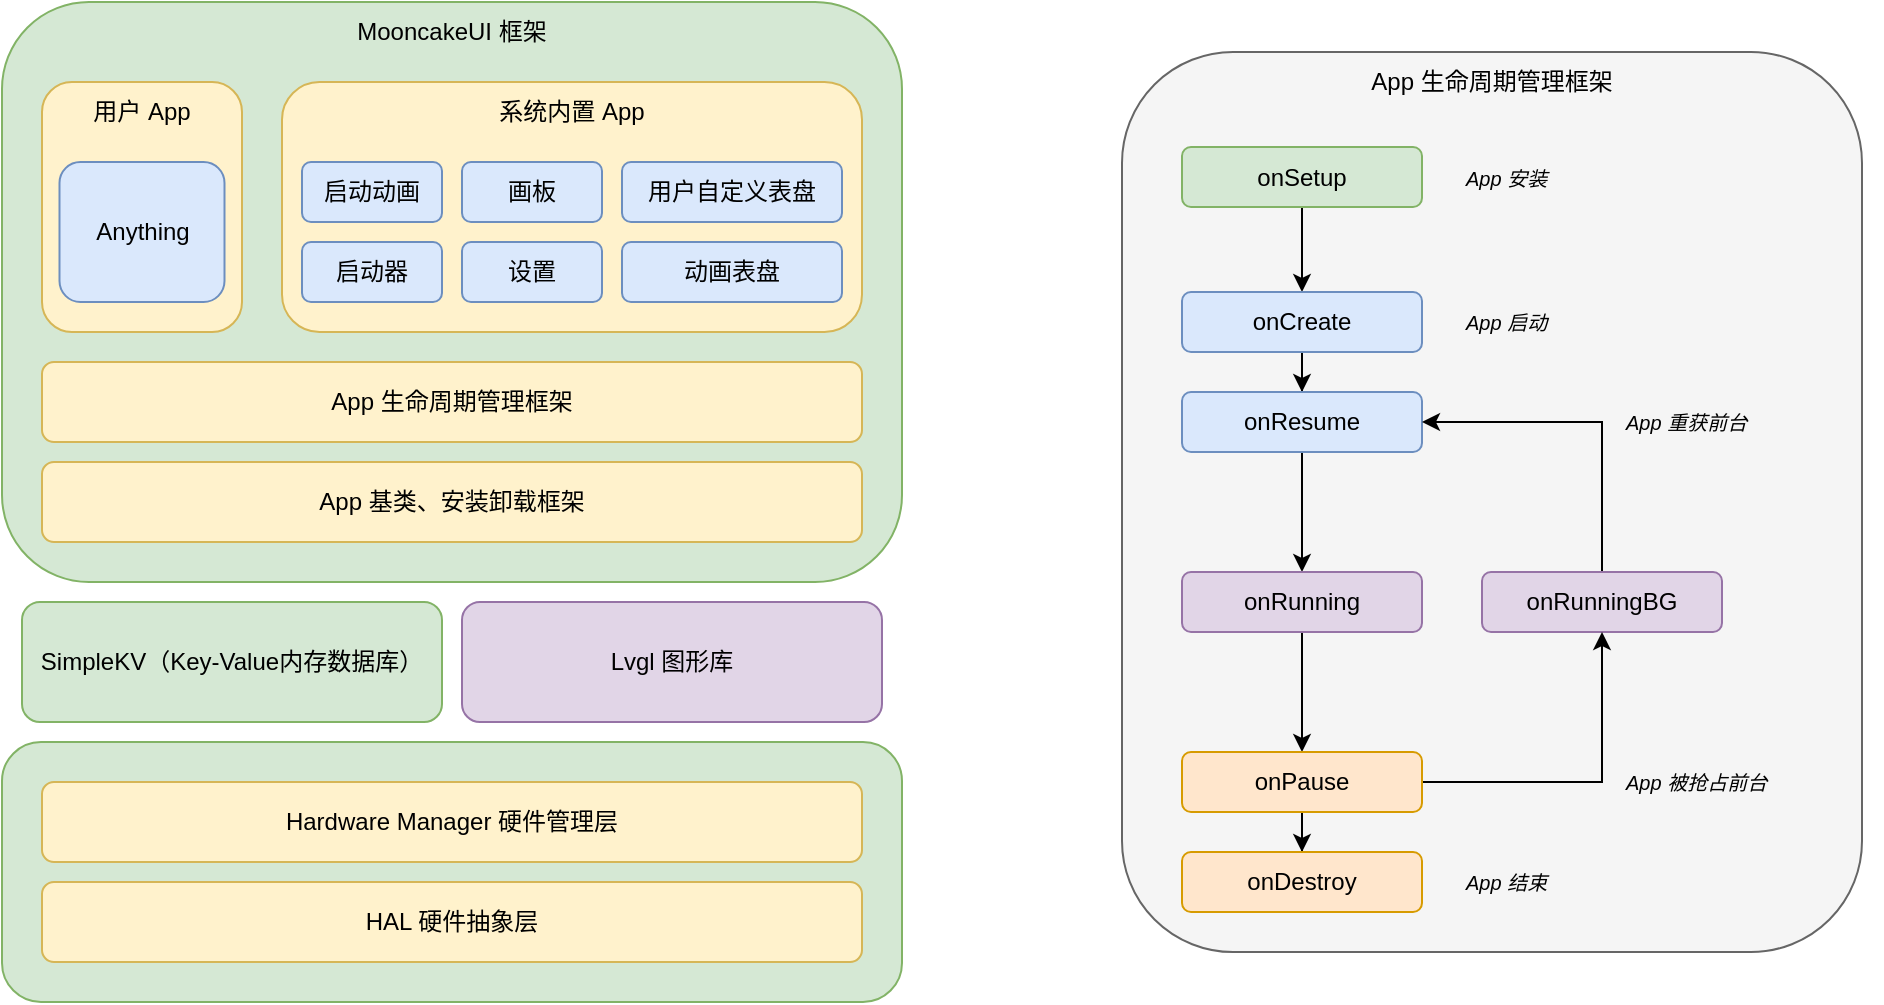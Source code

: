 <mxfile version="21.3.7" type="device">
  <diagram id="PKfgpwBmVT9mVAi820yN" name="第 1 页">
    <mxGraphModel dx="1052" dy="571" grid="1" gridSize="10" guides="1" tooltips="1" connect="1" arrows="1" fold="1" page="1" pageScale="1" pageWidth="3300" pageHeight="4681" math="0" shadow="0">
      <root>
        <mxCell id="0" />
        <mxCell id="1" parent="0" />
        <mxCell id="smReB5II-RdA10IpJIWS-24" value="" style="rounded=1;whiteSpace=wrap;html=1;fillColor=#f5f5f5;fontColor=#333333;strokeColor=#666666;" vertex="1" parent="1">
          <mxGeometry x="1420" y="295" width="370" height="450" as="geometry" />
        </mxCell>
        <mxCell id="rjjlBSl8TxCraREon6u_-1" value="SimpleKV（Key-Value内存数据库）" style="rounded=1;whiteSpace=wrap;html=1;fillColor=#d5e8d4;strokeColor=#82b366;" parent="1" vertex="1">
          <mxGeometry x="870" y="570" width="210" height="60" as="geometry" />
        </mxCell>
        <mxCell id="rjjlBSl8TxCraREon6u_-2" value="Lvgl 图形库" style="rounded=1;whiteSpace=wrap;html=1;fillColor=#e1d5e7;strokeColor=#9673a6;" parent="1" vertex="1">
          <mxGeometry x="1090" y="570" width="210" height="60" as="geometry" />
        </mxCell>
        <mxCell id="rjjlBSl8TxCraREon6u_-4" value="" style="rounded=1;whiteSpace=wrap;html=1;fillColor=#d5e8d4;strokeColor=#82b366;" parent="1" vertex="1">
          <mxGeometry x="860" y="270" width="450" height="290" as="geometry" />
        </mxCell>
        <mxCell id="rjjlBSl8TxCraREon6u_-5" value="MooncakeUI 框架" style="text;html=1;strokeColor=none;fillColor=none;align=center;verticalAlign=middle;whiteSpace=wrap;rounded=0;" parent="1" vertex="1">
          <mxGeometry x="1020" y="270" width="130" height="30" as="geometry" />
        </mxCell>
        <mxCell id="rjjlBSl8TxCraREon6u_-6" value="App 生命周期管理框架" style="rounded=1;whiteSpace=wrap;html=1;fillColor=#fff2cc;strokeColor=#d6b656;" parent="1" vertex="1">
          <mxGeometry x="880" y="450" width="410" height="40" as="geometry" />
        </mxCell>
        <mxCell id="rjjlBSl8TxCraREon6u_-7" value="" style="rounded=1;whiteSpace=wrap;html=1;fillColor=#fff2cc;strokeColor=#d6b656;" parent="1" vertex="1">
          <mxGeometry x="880" y="310" width="100" height="125" as="geometry" />
        </mxCell>
        <mxCell id="rjjlBSl8TxCraREon6u_-8" value="" style="rounded=1;whiteSpace=wrap;html=1;fillColor=#fff2cc;strokeColor=#d6b656;" parent="1" vertex="1">
          <mxGeometry x="1000" y="310" width="290" height="125" as="geometry" />
        </mxCell>
        <mxCell id="rjjlBSl8TxCraREon6u_-9" value="系统内置 App" style="text;html=1;strokeColor=none;fillColor=none;align=center;verticalAlign=middle;whiteSpace=wrap;rounded=0;" parent="1" vertex="1">
          <mxGeometry x="1080" y="310" width="130" height="30" as="geometry" />
        </mxCell>
        <mxCell id="rjjlBSl8TxCraREon6u_-10" value="App 基类、安装卸载框架" style="rounded=1;whiteSpace=wrap;html=1;fillColor=#fff2cc;strokeColor=#d6b656;" parent="1" vertex="1">
          <mxGeometry x="880" y="500" width="410" height="40" as="geometry" />
        </mxCell>
        <mxCell id="rjjlBSl8TxCraREon6u_-12" value="启动动画" style="rounded=1;whiteSpace=wrap;html=1;fillColor=#dae8fc;strokeColor=#6c8ebf;" parent="1" vertex="1">
          <mxGeometry x="1010" y="350" width="70" height="30" as="geometry" />
        </mxCell>
        <mxCell id="rjjlBSl8TxCraREon6u_-13" value="启动器" style="rounded=1;whiteSpace=wrap;html=1;fillColor=#dae8fc;strokeColor=#6c8ebf;" parent="1" vertex="1">
          <mxGeometry x="1010" y="390" width="70" height="30" as="geometry" />
        </mxCell>
        <mxCell id="rjjlBSl8TxCraREon6u_-14" value="动画表盘" style="rounded=1;whiteSpace=wrap;html=1;fillColor=#dae8fc;strokeColor=#6c8ebf;" parent="1" vertex="1">
          <mxGeometry x="1170" y="390" width="110" height="30" as="geometry" />
        </mxCell>
        <mxCell id="rjjlBSl8TxCraREon6u_-15" value="用户自定义表盘" style="rounded=1;whiteSpace=wrap;html=1;fillColor=#dae8fc;strokeColor=#6c8ebf;" parent="1" vertex="1">
          <mxGeometry x="1170" y="350" width="110" height="30" as="geometry" />
        </mxCell>
        <mxCell id="rjjlBSl8TxCraREon6u_-16" value="画板" style="rounded=1;whiteSpace=wrap;html=1;fillColor=#dae8fc;strokeColor=#6c8ebf;" parent="1" vertex="1">
          <mxGeometry x="1090" y="350" width="70" height="30" as="geometry" />
        </mxCell>
        <mxCell id="rjjlBSl8TxCraREon6u_-17" value="设置" style="rounded=1;whiteSpace=wrap;html=1;fillColor=#dae8fc;strokeColor=#6c8ebf;" parent="1" vertex="1">
          <mxGeometry x="1090" y="390" width="70" height="30" as="geometry" />
        </mxCell>
        <mxCell id="rjjlBSl8TxCraREon6u_-18" value="用户 App" style="text;html=1;strokeColor=none;fillColor=none;align=center;verticalAlign=middle;whiteSpace=wrap;rounded=0;" parent="1" vertex="1">
          <mxGeometry x="865" y="310" width="130" height="30" as="geometry" />
        </mxCell>
        <mxCell id="rjjlBSl8TxCraREon6u_-20" value="Anything" style="rounded=1;whiteSpace=wrap;html=1;fillColor=#dae8fc;strokeColor=#6c8ebf;" parent="1" vertex="1">
          <mxGeometry x="888.75" y="350" width="82.5" height="70" as="geometry" />
        </mxCell>
        <mxCell id="rjjlBSl8TxCraREon6u_-21" value="" style="rounded=1;whiteSpace=wrap;html=1;fillColor=#d5e8d4;strokeColor=#82b366;" parent="1" vertex="1">
          <mxGeometry x="860" y="640" width="450" height="130" as="geometry" />
        </mxCell>
        <mxCell id="rjjlBSl8TxCraREon6u_-22" value="HAL 硬件抽象层" style="rounded=1;whiteSpace=wrap;html=1;fillColor=#fff2cc;strokeColor=#d6b656;" parent="1" vertex="1">
          <mxGeometry x="880" y="710" width="410" height="40" as="geometry" />
        </mxCell>
        <mxCell id="rjjlBSl8TxCraREon6u_-23" value="Hardware Manager 硬件管理层" style="rounded=1;whiteSpace=wrap;html=1;fillColor=#fff2cc;strokeColor=#d6b656;" parent="1" vertex="1">
          <mxGeometry x="880" y="660" width="410" height="40" as="geometry" />
        </mxCell>
        <mxCell id="smReB5II-RdA10IpJIWS-9" value="" style="edgeStyle=orthogonalEdgeStyle;rounded=0;orthogonalLoop=1;jettySize=auto;html=1;" edge="1" parent="1" source="smReB5II-RdA10IpJIWS-1" target="smReB5II-RdA10IpJIWS-2">
          <mxGeometry relative="1" as="geometry" />
        </mxCell>
        <mxCell id="smReB5II-RdA10IpJIWS-1" value="onSetup" style="rounded=1;whiteSpace=wrap;html=1;fillColor=#d5e8d4;strokeColor=#82b366;" vertex="1" parent="1">
          <mxGeometry x="1450" y="342.5" width="120" height="30" as="geometry" />
        </mxCell>
        <mxCell id="smReB5II-RdA10IpJIWS-12" value="" style="edgeStyle=orthogonalEdgeStyle;rounded=0;orthogonalLoop=1;jettySize=auto;html=1;" edge="1" parent="1" source="smReB5II-RdA10IpJIWS-2" target="smReB5II-RdA10IpJIWS-3">
          <mxGeometry relative="1" as="geometry" />
        </mxCell>
        <mxCell id="smReB5II-RdA10IpJIWS-2" value="onCreate" style="rounded=1;whiteSpace=wrap;html=1;fillColor=#dae8fc;strokeColor=#6c8ebf;" vertex="1" parent="1">
          <mxGeometry x="1450" y="415" width="120" height="30" as="geometry" />
        </mxCell>
        <mxCell id="smReB5II-RdA10IpJIWS-13" value="" style="edgeStyle=orthogonalEdgeStyle;rounded=0;orthogonalLoop=1;jettySize=auto;html=1;" edge="1" parent="1" source="smReB5II-RdA10IpJIWS-3" target="smReB5II-RdA10IpJIWS-4">
          <mxGeometry relative="1" as="geometry" />
        </mxCell>
        <mxCell id="smReB5II-RdA10IpJIWS-3" value="onResume" style="rounded=1;whiteSpace=wrap;html=1;fillColor=#dae8fc;strokeColor=#6c8ebf;" vertex="1" parent="1">
          <mxGeometry x="1450" y="465" width="120" height="30" as="geometry" />
        </mxCell>
        <mxCell id="smReB5II-RdA10IpJIWS-15" value="" style="edgeStyle=orthogonalEdgeStyle;rounded=0;orthogonalLoop=1;jettySize=auto;html=1;" edge="1" parent="1" source="smReB5II-RdA10IpJIWS-4" target="smReB5II-RdA10IpJIWS-6">
          <mxGeometry relative="1" as="geometry" />
        </mxCell>
        <mxCell id="smReB5II-RdA10IpJIWS-4" value="onRunning" style="rounded=1;whiteSpace=wrap;html=1;fillColor=#e1d5e7;strokeColor=#9673a6;" vertex="1" parent="1">
          <mxGeometry x="1450" y="555" width="120" height="30" as="geometry" />
        </mxCell>
        <mxCell id="smReB5II-RdA10IpJIWS-17" style="edgeStyle=orthogonalEdgeStyle;rounded=0;orthogonalLoop=1;jettySize=auto;html=1;entryX=1;entryY=0.5;entryDx=0;entryDy=0;" edge="1" parent="1" source="smReB5II-RdA10IpJIWS-5" target="smReB5II-RdA10IpJIWS-3">
          <mxGeometry relative="1" as="geometry">
            <Array as="points">
              <mxPoint x="1660" y="480" />
            </Array>
          </mxGeometry>
        </mxCell>
        <mxCell id="smReB5II-RdA10IpJIWS-5" value="onRunningBG" style="rounded=1;whiteSpace=wrap;html=1;fillColor=#e1d5e7;strokeColor=#9673a6;" vertex="1" parent="1">
          <mxGeometry x="1600" y="555" width="120" height="30" as="geometry" />
        </mxCell>
        <mxCell id="smReB5II-RdA10IpJIWS-14" value="" style="edgeStyle=orthogonalEdgeStyle;rounded=0;orthogonalLoop=1;jettySize=auto;html=1;" edge="1" parent="1" source="smReB5II-RdA10IpJIWS-6" target="smReB5II-RdA10IpJIWS-7">
          <mxGeometry relative="1" as="geometry" />
        </mxCell>
        <mxCell id="smReB5II-RdA10IpJIWS-16" style="edgeStyle=orthogonalEdgeStyle;rounded=0;orthogonalLoop=1;jettySize=auto;html=1;entryX=0.5;entryY=1;entryDx=0;entryDy=0;" edge="1" parent="1" source="smReB5II-RdA10IpJIWS-6" target="smReB5II-RdA10IpJIWS-5">
          <mxGeometry relative="1" as="geometry" />
        </mxCell>
        <mxCell id="smReB5II-RdA10IpJIWS-6" value="onPause" style="rounded=1;whiteSpace=wrap;html=1;fillColor=#ffe6cc;strokeColor=#d79b00;" vertex="1" parent="1">
          <mxGeometry x="1450" y="645" width="120" height="30" as="geometry" />
        </mxCell>
        <mxCell id="smReB5II-RdA10IpJIWS-7" value="onDestroy" style="rounded=1;whiteSpace=wrap;html=1;fillColor=#ffe6cc;strokeColor=#d79b00;" vertex="1" parent="1">
          <mxGeometry x="1450" y="695" width="120" height="30" as="geometry" />
        </mxCell>
        <mxCell id="smReB5II-RdA10IpJIWS-18" value="&lt;font style=&quot;font-size: 10px;&quot;&gt;&lt;i&gt;App 安装&amp;nbsp;&lt;/i&gt;&lt;/font&gt;" style="text;html=1;strokeColor=none;fillColor=none;align=left;verticalAlign=middle;whiteSpace=wrap;rounded=0;fontSize=9;" vertex="1" parent="1">
          <mxGeometry x="1590" y="342.5" width="130" height="30" as="geometry" />
        </mxCell>
        <mxCell id="smReB5II-RdA10IpJIWS-19" value="&lt;font style=&quot;font-size: 10px;&quot;&gt;&lt;i&gt;App 启动&lt;/i&gt;&lt;/font&gt;" style="text;html=1;strokeColor=none;fillColor=none;align=left;verticalAlign=middle;whiteSpace=wrap;rounded=0;fontSize=9;" vertex="1" parent="1">
          <mxGeometry x="1590" y="415" width="130" height="30" as="geometry" />
        </mxCell>
        <mxCell id="smReB5II-RdA10IpJIWS-21" value="&lt;font style=&quot;font-size: 10px;&quot;&gt;&lt;i&gt;App 被抢占前台&lt;/i&gt;&lt;/font&gt;" style="text;html=1;strokeColor=none;fillColor=none;align=left;verticalAlign=middle;whiteSpace=wrap;rounded=0;fontSize=9;" vertex="1" parent="1">
          <mxGeometry x="1670" y="645" width="130" height="30" as="geometry" />
        </mxCell>
        <mxCell id="smReB5II-RdA10IpJIWS-22" value="&lt;font style=&quot;font-size: 10px;&quot;&gt;&lt;i&gt;App 重获前台&lt;/i&gt;&lt;/font&gt;" style="text;html=1;strokeColor=none;fillColor=none;align=left;verticalAlign=middle;whiteSpace=wrap;rounded=0;fontSize=9;" vertex="1" parent="1">
          <mxGeometry x="1670" y="465" width="130" height="30" as="geometry" />
        </mxCell>
        <mxCell id="smReB5II-RdA10IpJIWS-23" value="&lt;font style=&quot;font-size: 10px;&quot;&gt;&lt;i&gt;App 结束&lt;/i&gt;&lt;/font&gt;" style="text;html=1;strokeColor=none;fillColor=none;align=left;verticalAlign=middle;whiteSpace=wrap;rounded=0;fontSize=9;" vertex="1" parent="1">
          <mxGeometry x="1590" y="695" width="130" height="30" as="geometry" />
        </mxCell>
        <mxCell id="smReB5II-RdA10IpJIWS-25" value="App 生命周期管理框架" style="text;html=1;strokeColor=none;fillColor=none;align=center;verticalAlign=middle;whiteSpace=wrap;rounded=0;" vertex="1" parent="1">
          <mxGeometry x="1540" y="295" width="130" height="30" as="geometry" />
        </mxCell>
      </root>
    </mxGraphModel>
  </diagram>
</mxfile>
